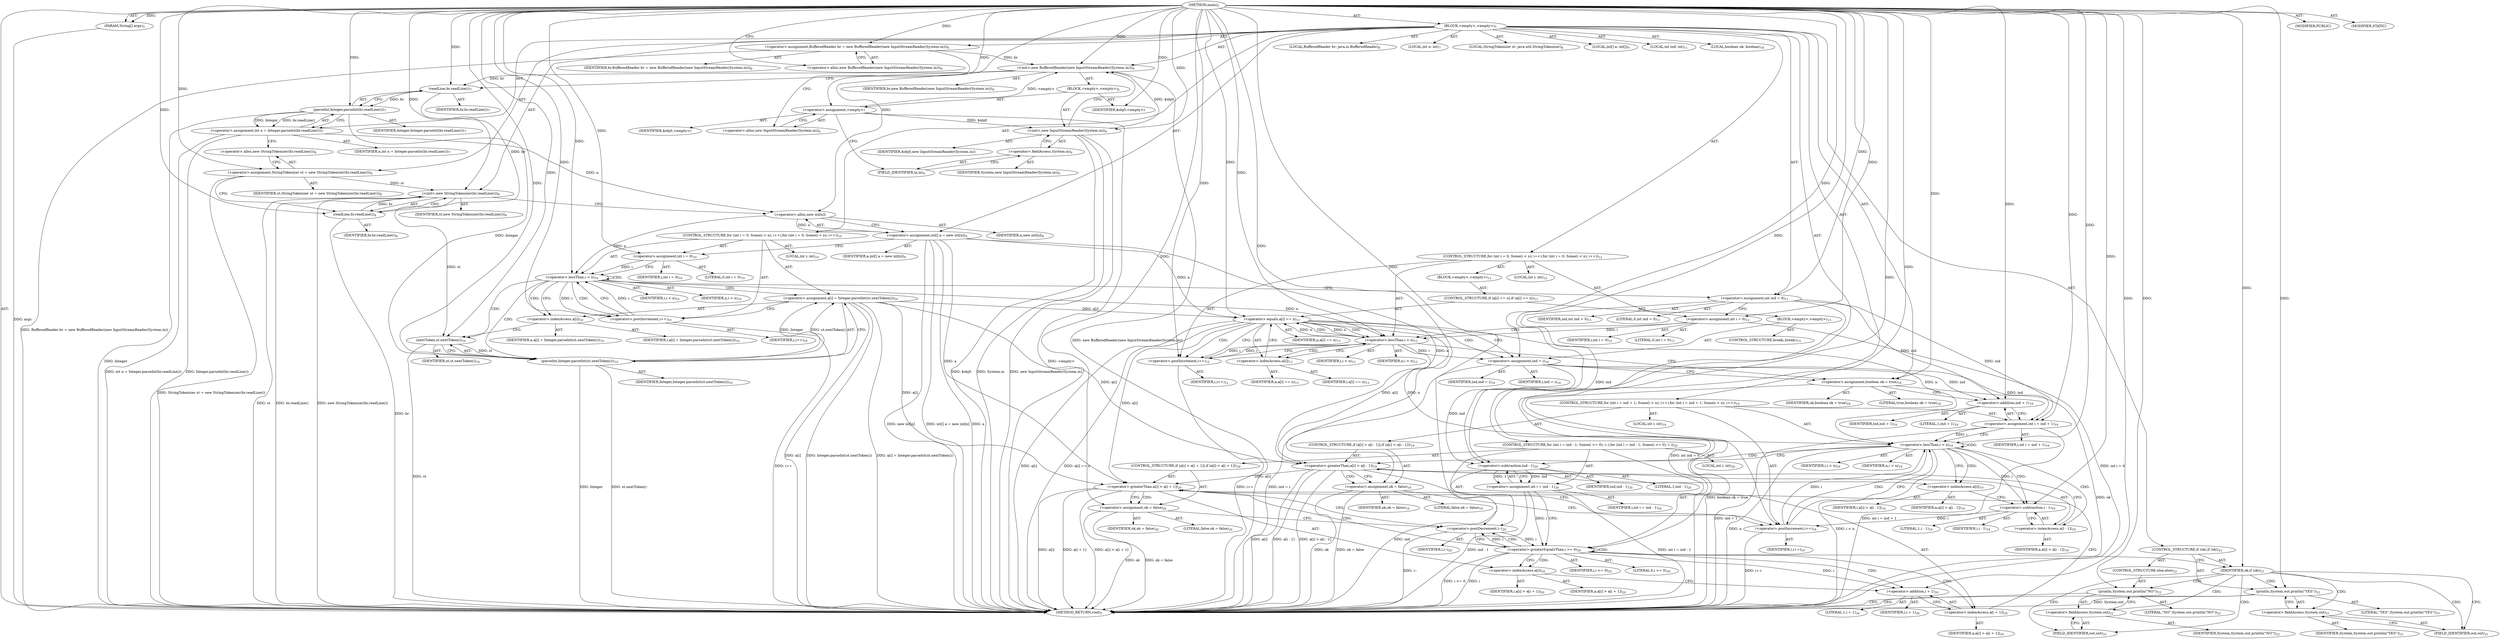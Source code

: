 digraph "main" {  
"21" [label = <(METHOD,main)<SUB>5</SUB>> ]
"22" [label = <(PARAM,String[] args)<SUB>5</SUB>> ]
"23" [label = <(BLOCK,&lt;empty&gt;,&lt;empty&gt;)<SUB>5</SUB>> ]
"4" [label = <(LOCAL,BufferedReader br: java.io.BufferedReader)<SUB>6</SUB>> ]
"24" [label = <(&lt;operator&gt;.assignment,BufferedReader br = new BufferedReader(new InputStreamReader(System.in)))<SUB>6</SUB>> ]
"25" [label = <(IDENTIFIER,br,BufferedReader br = new BufferedReader(new InputStreamReader(System.in)))<SUB>6</SUB>> ]
"26" [label = <(&lt;operator&gt;.alloc,new BufferedReader(new InputStreamReader(System.in)))<SUB>6</SUB>> ]
"27" [label = <(&lt;init&gt;,new BufferedReader(new InputStreamReader(System.in)))<SUB>6</SUB>> ]
"3" [label = <(IDENTIFIER,br,new BufferedReader(new InputStreamReader(System.in)))<SUB>6</SUB>> ]
"28" [label = <(BLOCK,&lt;empty&gt;,&lt;empty&gt;)<SUB>6</SUB>> ]
"29" [label = <(&lt;operator&gt;.assignment,&lt;empty&gt;)> ]
"30" [label = <(IDENTIFIER,$obj0,&lt;empty&gt;)> ]
"31" [label = <(&lt;operator&gt;.alloc,new InputStreamReader(System.in))<SUB>6</SUB>> ]
"32" [label = <(&lt;init&gt;,new InputStreamReader(System.in))<SUB>6</SUB>> ]
"33" [label = <(IDENTIFIER,$obj0,new InputStreamReader(System.in))> ]
"34" [label = <(&lt;operator&gt;.fieldAccess,System.in)<SUB>6</SUB>> ]
"35" [label = <(IDENTIFIER,System,new InputStreamReader(System.in))<SUB>6</SUB>> ]
"36" [label = <(FIELD_IDENTIFIER,in,in)<SUB>6</SUB>> ]
"37" [label = <(IDENTIFIER,$obj0,&lt;empty&gt;)> ]
"38" [label = <(LOCAL,int n: int)<SUB>7</SUB>> ]
"39" [label = <(&lt;operator&gt;.assignment,int n = Integer.parseInt(br.readLine()))<SUB>7</SUB>> ]
"40" [label = <(IDENTIFIER,n,int n = Integer.parseInt(br.readLine()))<SUB>7</SUB>> ]
"41" [label = <(parseInt,Integer.parseInt(br.readLine()))<SUB>7</SUB>> ]
"42" [label = <(IDENTIFIER,Integer,Integer.parseInt(br.readLine()))<SUB>7</SUB>> ]
"43" [label = <(readLine,br.readLine())<SUB>7</SUB>> ]
"44" [label = <(IDENTIFIER,br,br.readLine())<SUB>7</SUB>> ]
"6" [label = <(LOCAL,StringTokenizer st: java.util.StringTokenizer)<SUB>8</SUB>> ]
"45" [label = <(&lt;operator&gt;.assignment,StringTokenizer st = new StringTokenizer(br.readLine()))<SUB>8</SUB>> ]
"46" [label = <(IDENTIFIER,st,StringTokenizer st = new StringTokenizer(br.readLine()))<SUB>8</SUB>> ]
"47" [label = <(&lt;operator&gt;.alloc,new StringTokenizer(br.readLine()))<SUB>8</SUB>> ]
"48" [label = <(&lt;init&gt;,new StringTokenizer(br.readLine()))<SUB>8</SUB>> ]
"5" [label = <(IDENTIFIER,st,new StringTokenizer(br.readLine()))<SUB>8</SUB>> ]
"49" [label = <(readLine,br.readLine())<SUB>8</SUB>> ]
"50" [label = <(IDENTIFIER,br,br.readLine())<SUB>8</SUB>> ]
"51" [label = <(LOCAL,int[] a: int[])<SUB>9</SUB>> ]
"52" [label = <(&lt;operator&gt;.assignment,int[] a = new int[n])<SUB>9</SUB>> ]
"53" [label = <(IDENTIFIER,a,int[] a = new int[n])<SUB>9</SUB>> ]
"54" [label = <(&lt;operator&gt;.alloc,new int[n])> ]
"55" [label = <(IDENTIFIER,n,new int[n])<SUB>9</SUB>> ]
"56" [label = <(CONTROL_STRUCTURE,for (int i = 0; Some(i &lt; n); i++),for (int i = 0; Some(i &lt; n); i++))<SUB>10</SUB>> ]
"57" [label = <(LOCAL,int i: int)<SUB>10</SUB>> ]
"58" [label = <(&lt;operator&gt;.assignment,int i = 0)<SUB>10</SUB>> ]
"59" [label = <(IDENTIFIER,i,int i = 0)<SUB>10</SUB>> ]
"60" [label = <(LITERAL,0,int i = 0)<SUB>10</SUB>> ]
"61" [label = <(&lt;operator&gt;.lessThan,i &lt; n)<SUB>10</SUB>> ]
"62" [label = <(IDENTIFIER,i,i &lt; n)<SUB>10</SUB>> ]
"63" [label = <(IDENTIFIER,n,i &lt; n)<SUB>10</SUB>> ]
"64" [label = <(&lt;operator&gt;.postIncrement,i++)<SUB>10</SUB>> ]
"65" [label = <(IDENTIFIER,i,i++)<SUB>10</SUB>> ]
"66" [label = <(&lt;operator&gt;.assignment,a[i] = Integer.parseInt(st.nextToken()))<SUB>10</SUB>> ]
"67" [label = <(&lt;operator&gt;.indexAccess,a[i])<SUB>10</SUB>> ]
"68" [label = <(IDENTIFIER,a,a[i] = Integer.parseInt(st.nextToken()))<SUB>10</SUB>> ]
"69" [label = <(IDENTIFIER,i,a[i] = Integer.parseInt(st.nextToken()))<SUB>10</SUB>> ]
"70" [label = <(parseInt,Integer.parseInt(st.nextToken()))<SUB>10</SUB>> ]
"71" [label = <(IDENTIFIER,Integer,Integer.parseInt(st.nextToken()))<SUB>10</SUB>> ]
"72" [label = <(nextToken,st.nextToken())<SUB>10</SUB>> ]
"73" [label = <(IDENTIFIER,st,st.nextToken())<SUB>10</SUB>> ]
"74" [label = <(LOCAL,int ind: int)<SUB>11</SUB>> ]
"75" [label = <(&lt;operator&gt;.assignment,int ind = 0)<SUB>11</SUB>> ]
"76" [label = <(IDENTIFIER,ind,int ind = 0)<SUB>11</SUB>> ]
"77" [label = <(LITERAL,0,int ind = 0)<SUB>11</SUB>> ]
"78" [label = <(CONTROL_STRUCTURE,for (int i = 0; Some(i &lt; n); i++),for (int i = 0; Some(i &lt; n); i++))<SUB>12</SUB>> ]
"79" [label = <(LOCAL,int i: int)<SUB>12</SUB>> ]
"80" [label = <(&lt;operator&gt;.assignment,int i = 0)<SUB>12</SUB>> ]
"81" [label = <(IDENTIFIER,i,int i = 0)<SUB>12</SUB>> ]
"82" [label = <(LITERAL,0,int i = 0)<SUB>12</SUB>> ]
"83" [label = <(&lt;operator&gt;.lessThan,i &lt; n)<SUB>12</SUB>> ]
"84" [label = <(IDENTIFIER,i,i &lt; n)<SUB>12</SUB>> ]
"85" [label = <(IDENTIFIER,n,i &lt; n)<SUB>12</SUB>> ]
"86" [label = <(&lt;operator&gt;.postIncrement,i++)<SUB>12</SUB>> ]
"87" [label = <(IDENTIFIER,i,i++)<SUB>12</SUB>> ]
"88" [label = <(BLOCK,&lt;empty&gt;,&lt;empty&gt;)<SUB>12</SUB>> ]
"89" [label = <(CONTROL_STRUCTURE,if (a[i] == n),if (a[i] == n))<SUB>13</SUB>> ]
"90" [label = <(&lt;operator&gt;.equals,a[i] == n)<SUB>13</SUB>> ]
"91" [label = <(&lt;operator&gt;.indexAccess,a[i])<SUB>13</SUB>> ]
"92" [label = <(IDENTIFIER,a,a[i] == n)<SUB>13</SUB>> ]
"93" [label = <(IDENTIFIER,i,a[i] == n)<SUB>13</SUB>> ]
"94" [label = <(IDENTIFIER,n,a[i] == n)<SUB>13</SUB>> ]
"95" [label = <(BLOCK,&lt;empty&gt;,&lt;empty&gt;)<SUB>13</SUB>> ]
"96" [label = <(&lt;operator&gt;.assignment,ind = i)<SUB>14</SUB>> ]
"97" [label = <(IDENTIFIER,ind,ind = i)<SUB>14</SUB>> ]
"98" [label = <(IDENTIFIER,i,ind = i)<SUB>14</SUB>> ]
"99" [label = <(CONTROL_STRUCTURE,break;,break;)<SUB>15</SUB>> ]
"100" [label = <(LOCAL,boolean ok: boolean)<SUB>18</SUB>> ]
"101" [label = <(&lt;operator&gt;.assignment,boolean ok = true)<SUB>18</SUB>> ]
"102" [label = <(IDENTIFIER,ok,boolean ok = true)<SUB>18</SUB>> ]
"103" [label = <(LITERAL,true,boolean ok = true)<SUB>18</SUB>> ]
"104" [label = <(CONTROL_STRUCTURE,for (int i = ind + 1; Some(i &lt; n); i++),for (int i = ind + 1; Some(i &lt; n); i++))<SUB>19</SUB>> ]
"105" [label = <(LOCAL,int i: int)<SUB>19</SUB>> ]
"106" [label = <(&lt;operator&gt;.assignment,int i = ind + 1)<SUB>19</SUB>> ]
"107" [label = <(IDENTIFIER,i,int i = ind + 1)<SUB>19</SUB>> ]
"108" [label = <(&lt;operator&gt;.addition,ind + 1)<SUB>19</SUB>> ]
"109" [label = <(IDENTIFIER,ind,ind + 1)<SUB>19</SUB>> ]
"110" [label = <(LITERAL,1,ind + 1)<SUB>19</SUB>> ]
"111" [label = <(&lt;operator&gt;.lessThan,i &lt; n)<SUB>19</SUB>> ]
"112" [label = <(IDENTIFIER,i,i &lt; n)<SUB>19</SUB>> ]
"113" [label = <(IDENTIFIER,n,i &lt; n)<SUB>19</SUB>> ]
"114" [label = <(&lt;operator&gt;.postIncrement,i++)<SUB>19</SUB>> ]
"115" [label = <(IDENTIFIER,i,i++)<SUB>19</SUB>> ]
"116" [label = <(CONTROL_STRUCTURE,if (a[i] &gt; a[i - 1]),if (a[i] &gt; a[i - 1]))<SUB>19</SUB>> ]
"117" [label = <(&lt;operator&gt;.greaterThan,a[i] &gt; a[i - 1])<SUB>19</SUB>> ]
"118" [label = <(&lt;operator&gt;.indexAccess,a[i])<SUB>19</SUB>> ]
"119" [label = <(IDENTIFIER,a,a[i] &gt; a[i - 1])<SUB>19</SUB>> ]
"120" [label = <(IDENTIFIER,i,a[i] &gt; a[i - 1])<SUB>19</SUB>> ]
"121" [label = <(&lt;operator&gt;.indexAccess,a[i - 1])<SUB>19</SUB>> ]
"122" [label = <(IDENTIFIER,a,a[i] &gt; a[i - 1])<SUB>19</SUB>> ]
"123" [label = <(&lt;operator&gt;.subtraction,i - 1)<SUB>19</SUB>> ]
"124" [label = <(IDENTIFIER,i,i - 1)<SUB>19</SUB>> ]
"125" [label = <(LITERAL,1,i - 1)<SUB>19</SUB>> ]
"126" [label = <(&lt;operator&gt;.assignment,ok = false)<SUB>19</SUB>> ]
"127" [label = <(IDENTIFIER,ok,ok = false)<SUB>19</SUB>> ]
"128" [label = <(LITERAL,false,ok = false)<SUB>19</SUB>> ]
"129" [label = <(CONTROL_STRUCTURE,for (int i = ind - 1; Some(i &gt;= 0); i--),for (int i = ind - 1; Some(i &gt;= 0); i--))<SUB>20</SUB>> ]
"130" [label = <(LOCAL,int i: int)<SUB>20</SUB>> ]
"131" [label = <(&lt;operator&gt;.assignment,int i = ind - 1)<SUB>20</SUB>> ]
"132" [label = <(IDENTIFIER,i,int i = ind - 1)<SUB>20</SUB>> ]
"133" [label = <(&lt;operator&gt;.subtraction,ind - 1)<SUB>20</SUB>> ]
"134" [label = <(IDENTIFIER,ind,ind - 1)<SUB>20</SUB>> ]
"135" [label = <(LITERAL,1,ind - 1)<SUB>20</SUB>> ]
"136" [label = <(&lt;operator&gt;.greaterEqualsThan,i &gt;= 0)<SUB>20</SUB>> ]
"137" [label = <(IDENTIFIER,i,i &gt;= 0)<SUB>20</SUB>> ]
"138" [label = <(LITERAL,0,i &gt;= 0)<SUB>20</SUB>> ]
"139" [label = <(&lt;operator&gt;.postDecrement,i--)<SUB>20</SUB>> ]
"140" [label = <(IDENTIFIER,i,i--)<SUB>20</SUB>> ]
"141" [label = <(CONTROL_STRUCTURE,if (a[i] &gt; a[i + 1]),if (a[i] &gt; a[i + 1]))<SUB>20</SUB>> ]
"142" [label = <(&lt;operator&gt;.greaterThan,a[i] &gt; a[i + 1])<SUB>20</SUB>> ]
"143" [label = <(&lt;operator&gt;.indexAccess,a[i])<SUB>20</SUB>> ]
"144" [label = <(IDENTIFIER,a,a[i] &gt; a[i + 1])<SUB>20</SUB>> ]
"145" [label = <(IDENTIFIER,i,a[i] &gt; a[i + 1])<SUB>20</SUB>> ]
"146" [label = <(&lt;operator&gt;.indexAccess,a[i + 1])<SUB>20</SUB>> ]
"147" [label = <(IDENTIFIER,a,a[i] &gt; a[i + 1])<SUB>20</SUB>> ]
"148" [label = <(&lt;operator&gt;.addition,i + 1)<SUB>20</SUB>> ]
"149" [label = <(IDENTIFIER,i,i + 1)<SUB>20</SUB>> ]
"150" [label = <(LITERAL,1,i + 1)<SUB>20</SUB>> ]
"151" [label = <(&lt;operator&gt;.assignment,ok = false)<SUB>20</SUB>> ]
"152" [label = <(IDENTIFIER,ok,ok = false)<SUB>20</SUB>> ]
"153" [label = <(LITERAL,false,ok = false)<SUB>20</SUB>> ]
"154" [label = <(CONTROL_STRUCTURE,if (ok),if (ok))<SUB>21</SUB>> ]
"155" [label = <(IDENTIFIER,ok,if (ok))<SUB>21</SUB>> ]
"156" [label = <(println,System.out.println(&quot;YES&quot;))<SUB>21</SUB>> ]
"157" [label = <(&lt;operator&gt;.fieldAccess,System.out)<SUB>21</SUB>> ]
"158" [label = <(IDENTIFIER,System,System.out.println(&quot;YES&quot;))<SUB>21</SUB>> ]
"159" [label = <(FIELD_IDENTIFIER,out,out)<SUB>21</SUB>> ]
"160" [label = <(LITERAL,&quot;YES&quot;,System.out.println(&quot;YES&quot;))<SUB>21</SUB>> ]
"161" [label = <(CONTROL_STRUCTURE,else,else)<SUB>22</SUB>> ]
"162" [label = <(println,System.out.println(&quot;NO&quot;))<SUB>22</SUB>> ]
"163" [label = <(&lt;operator&gt;.fieldAccess,System.out)<SUB>22</SUB>> ]
"164" [label = <(IDENTIFIER,System,System.out.println(&quot;NO&quot;))<SUB>22</SUB>> ]
"165" [label = <(FIELD_IDENTIFIER,out,out)<SUB>22</SUB>> ]
"166" [label = <(LITERAL,&quot;NO&quot;,System.out.println(&quot;NO&quot;))<SUB>22</SUB>> ]
"167" [label = <(MODIFIER,PUBLIC)> ]
"168" [label = <(MODIFIER,STATIC)> ]
"169" [label = <(METHOD_RETURN,void)<SUB>5</SUB>> ]
  "21" -> "22"  [ label = "AST: "] 
  "21" -> "23"  [ label = "AST: "] 
  "21" -> "167"  [ label = "AST: "] 
  "21" -> "168"  [ label = "AST: "] 
  "21" -> "169"  [ label = "AST: "] 
  "23" -> "4"  [ label = "AST: "] 
  "23" -> "24"  [ label = "AST: "] 
  "23" -> "27"  [ label = "AST: "] 
  "23" -> "38"  [ label = "AST: "] 
  "23" -> "39"  [ label = "AST: "] 
  "23" -> "6"  [ label = "AST: "] 
  "23" -> "45"  [ label = "AST: "] 
  "23" -> "48"  [ label = "AST: "] 
  "23" -> "51"  [ label = "AST: "] 
  "23" -> "52"  [ label = "AST: "] 
  "23" -> "56"  [ label = "AST: "] 
  "23" -> "74"  [ label = "AST: "] 
  "23" -> "75"  [ label = "AST: "] 
  "23" -> "78"  [ label = "AST: "] 
  "23" -> "100"  [ label = "AST: "] 
  "23" -> "101"  [ label = "AST: "] 
  "23" -> "104"  [ label = "AST: "] 
  "23" -> "129"  [ label = "AST: "] 
  "23" -> "154"  [ label = "AST: "] 
  "24" -> "25"  [ label = "AST: "] 
  "24" -> "26"  [ label = "AST: "] 
  "27" -> "3"  [ label = "AST: "] 
  "27" -> "28"  [ label = "AST: "] 
  "28" -> "29"  [ label = "AST: "] 
  "28" -> "32"  [ label = "AST: "] 
  "28" -> "37"  [ label = "AST: "] 
  "29" -> "30"  [ label = "AST: "] 
  "29" -> "31"  [ label = "AST: "] 
  "32" -> "33"  [ label = "AST: "] 
  "32" -> "34"  [ label = "AST: "] 
  "34" -> "35"  [ label = "AST: "] 
  "34" -> "36"  [ label = "AST: "] 
  "39" -> "40"  [ label = "AST: "] 
  "39" -> "41"  [ label = "AST: "] 
  "41" -> "42"  [ label = "AST: "] 
  "41" -> "43"  [ label = "AST: "] 
  "43" -> "44"  [ label = "AST: "] 
  "45" -> "46"  [ label = "AST: "] 
  "45" -> "47"  [ label = "AST: "] 
  "48" -> "5"  [ label = "AST: "] 
  "48" -> "49"  [ label = "AST: "] 
  "49" -> "50"  [ label = "AST: "] 
  "52" -> "53"  [ label = "AST: "] 
  "52" -> "54"  [ label = "AST: "] 
  "54" -> "55"  [ label = "AST: "] 
  "56" -> "57"  [ label = "AST: "] 
  "56" -> "58"  [ label = "AST: "] 
  "56" -> "61"  [ label = "AST: "] 
  "56" -> "64"  [ label = "AST: "] 
  "56" -> "66"  [ label = "AST: "] 
  "58" -> "59"  [ label = "AST: "] 
  "58" -> "60"  [ label = "AST: "] 
  "61" -> "62"  [ label = "AST: "] 
  "61" -> "63"  [ label = "AST: "] 
  "64" -> "65"  [ label = "AST: "] 
  "66" -> "67"  [ label = "AST: "] 
  "66" -> "70"  [ label = "AST: "] 
  "67" -> "68"  [ label = "AST: "] 
  "67" -> "69"  [ label = "AST: "] 
  "70" -> "71"  [ label = "AST: "] 
  "70" -> "72"  [ label = "AST: "] 
  "72" -> "73"  [ label = "AST: "] 
  "75" -> "76"  [ label = "AST: "] 
  "75" -> "77"  [ label = "AST: "] 
  "78" -> "79"  [ label = "AST: "] 
  "78" -> "80"  [ label = "AST: "] 
  "78" -> "83"  [ label = "AST: "] 
  "78" -> "86"  [ label = "AST: "] 
  "78" -> "88"  [ label = "AST: "] 
  "80" -> "81"  [ label = "AST: "] 
  "80" -> "82"  [ label = "AST: "] 
  "83" -> "84"  [ label = "AST: "] 
  "83" -> "85"  [ label = "AST: "] 
  "86" -> "87"  [ label = "AST: "] 
  "88" -> "89"  [ label = "AST: "] 
  "89" -> "90"  [ label = "AST: "] 
  "89" -> "95"  [ label = "AST: "] 
  "90" -> "91"  [ label = "AST: "] 
  "90" -> "94"  [ label = "AST: "] 
  "91" -> "92"  [ label = "AST: "] 
  "91" -> "93"  [ label = "AST: "] 
  "95" -> "96"  [ label = "AST: "] 
  "95" -> "99"  [ label = "AST: "] 
  "96" -> "97"  [ label = "AST: "] 
  "96" -> "98"  [ label = "AST: "] 
  "101" -> "102"  [ label = "AST: "] 
  "101" -> "103"  [ label = "AST: "] 
  "104" -> "105"  [ label = "AST: "] 
  "104" -> "106"  [ label = "AST: "] 
  "104" -> "111"  [ label = "AST: "] 
  "104" -> "114"  [ label = "AST: "] 
  "104" -> "116"  [ label = "AST: "] 
  "106" -> "107"  [ label = "AST: "] 
  "106" -> "108"  [ label = "AST: "] 
  "108" -> "109"  [ label = "AST: "] 
  "108" -> "110"  [ label = "AST: "] 
  "111" -> "112"  [ label = "AST: "] 
  "111" -> "113"  [ label = "AST: "] 
  "114" -> "115"  [ label = "AST: "] 
  "116" -> "117"  [ label = "AST: "] 
  "116" -> "126"  [ label = "AST: "] 
  "117" -> "118"  [ label = "AST: "] 
  "117" -> "121"  [ label = "AST: "] 
  "118" -> "119"  [ label = "AST: "] 
  "118" -> "120"  [ label = "AST: "] 
  "121" -> "122"  [ label = "AST: "] 
  "121" -> "123"  [ label = "AST: "] 
  "123" -> "124"  [ label = "AST: "] 
  "123" -> "125"  [ label = "AST: "] 
  "126" -> "127"  [ label = "AST: "] 
  "126" -> "128"  [ label = "AST: "] 
  "129" -> "130"  [ label = "AST: "] 
  "129" -> "131"  [ label = "AST: "] 
  "129" -> "136"  [ label = "AST: "] 
  "129" -> "139"  [ label = "AST: "] 
  "129" -> "141"  [ label = "AST: "] 
  "131" -> "132"  [ label = "AST: "] 
  "131" -> "133"  [ label = "AST: "] 
  "133" -> "134"  [ label = "AST: "] 
  "133" -> "135"  [ label = "AST: "] 
  "136" -> "137"  [ label = "AST: "] 
  "136" -> "138"  [ label = "AST: "] 
  "139" -> "140"  [ label = "AST: "] 
  "141" -> "142"  [ label = "AST: "] 
  "141" -> "151"  [ label = "AST: "] 
  "142" -> "143"  [ label = "AST: "] 
  "142" -> "146"  [ label = "AST: "] 
  "143" -> "144"  [ label = "AST: "] 
  "143" -> "145"  [ label = "AST: "] 
  "146" -> "147"  [ label = "AST: "] 
  "146" -> "148"  [ label = "AST: "] 
  "148" -> "149"  [ label = "AST: "] 
  "148" -> "150"  [ label = "AST: "] 
  "151" -> "152"  [ label = "AST: "] 
  "151" -> "153"  [ label = "AST: "] 
  "154" -> "155"  [ label = "AST: "] 
  "154" -> "156"  [ label = "AST: "] 
  "154" -> "161"  [ label = "AST: "] 
  "156" -> "157"  [ label = "AST: "] 
  "156" -> "160"  [ label = "AST: "] 
  "157" -> "158"  [ label = "AST: "] 
  "157" -> "159"  [ label = "AST: "] 
  "161" -> "162"  [ label = "AST: "] 
  "162" -> "163"  [ label = "AST: "] 
  "162" -> "166"  [ label = "AST: "] 
  "163" -> "164"  [ label = "AST: "] 
  "163" -> "165"  [ label = "AST: "] 
  "24" -> "31"  [ label = "CFG: "] 
  "27" -> "43"  [ label = "CFG: "] 
  "39" -> "47"  [ label = "CFG: "] 
  "45" -> "49"  [ label = "CFG: "] 
  "48" -> "54"  [ label = "CFG: "] 
  "52" -> "58"  [ label = "CFG: "] 
  "75" -> "80"  [ label = "CFG: "] 
  "101" -> "108"  [ label = "CFG: "] 
  "26" -> "24"  [ label = "CFG: "] 
  "41" -> "39"  [ label = "CFG: "] 
  "47" -> "45"  [ label = "CFG: "] 
  "49" -> "48"  [ label = "CFG: "] 
  "54" -> "52"  [ label = "CFG: "] 
  "58" -> "61"  [ label = "CFG: "] 
  "61" -> "67"  [ label = "CFG: "] 
  "61" -> "75"  [ label = "CFG: "] 
  "64" -> "61"  [ label = "CFG: "] 
  "66" -> "64"  [ label = "CFG: "] 
  "80" -> "83"  [ label = "CFG: "] 
  "83" -> "91"  [ label = "CFG: "] 
  "83" -> "101"  [ label = "CFG: "] 
  "86" -> "83"  [ label = "CFG: "] 
  "106" -> "111"  [ label = "CFG: "] 
  "111" -> "118"  [ label = "CFG: "] 
  "111" -> "133"  [ label = "CFG: "] 
  "114" -> "111"  [ label = "CFG: "] 
  "131" -> "136"  [ label = "CFG: "] 
  "136" -> "155"  [ label = "CFG: "] 
  "136" -> "143"  [ label = "CFG: "] 
  "139" -> "136"  [ label = "CFG: "] 
  "155" -> "159"  [ label = "CFG: "] 
  "155" -> "165"  [ label = "CFG: "] 
  "156" -> "169"  [ label = "CFG: "] 
  "29" -> "36"  [ label = "CFG: "] 
  "32" -> "27"  [ label = "CFG: "] 
  "43" -> "41"  [ label = "CFG: "] 
  "67" -> "72"  [ label = "CFG: "] 
  "70" -> "66"  [ label = "CFG: "] 
  "108" -> "106"  [ label = "CFG: "] 
  "117" -> "126"  [ label = "CFG: "] 
  "117" -> "114"  [ label = "CFG: "] 
  "126" -> "114"  [ label = "CFG: "] 
  "133" -> "131"  [ label = "CFG: "] 
  "142" -> "151"  [ label = "CFG: "] 
  "142" -> "139"  [ label = "CFG: "] 
  "151" -> "139"  [ label = "CFG: "] 
  "157" -> "156"  [ label = "CFG: "] 
  "162" -> "169"  [ label = "CFG: "] 
  "31" -> "29"  [ label = "CFG: "] 
  "34" -> "32"  [ label = "CFG: "] 
  "72" -> "70"  [ label = "CFG: "] 
  "90" -> "96"  [ label = "CFG: "] 
  "90" -> "86"  [ label = "CFG: "] 
  "118" -> "123"  [ label = "CFG: "] 
  "121" -> "117"  [ label = "CFG: "] 
  "143" -> "148"  [ label = "CFG: "] 
  "146" -> "142"  [ label = "CFG: "] 
  "159" -> "157"  [ label = "CFG: "] 
  "163" -> "162"  [ label = "CFG: "] 
  "36" -> "34"  [ label = "CFG: "] 
  "91" -> "90"  [ label = "CFG: "] 
  "96" -> "101"  [ label = "CFG: "] 
  "123" -> "121"  [ label = "CFG: "] 
  "148" -> "146"  [ label = "CFG: "] 
  "165" -> "163"  [ label = "CFG: "] 
  "21" -> "26"  [ label = "CFG: "] 
  "22" -> "169"  [ label = "DDG: args"] 
  "24" -> "169"  [ label = "DDG: BufferedReader br = new BufferedReader(new InputStreamReader(System.in))"] 
  "29" -> "169"  [ label = "DDG: &lt;empty&gt;"] 
  "32" -> "169"  [ label = "DDG: $obj0"] 
  "32" -> "169"  [ label = "DDG: System.in"] 
  "32" -> "169"  [ label = "DDG: new InputStreamReader(System.in)"] 
  "27" -> "169"  [ label = "DDG: new BufferedReader(new InputStreamReader(System.in))"] 
  "41" -> "169"  [ label = "DDG: Integer"] 
  "39" -> "169"  [ label = "DDG: Integer.parseInt(br.readLine())"] 
  "39" -> "169"  [ label = "DDG: int n = Integer.parseInt(br.readLine())"] 
  "45" -> "169"  [ label = "DDG: StringTokenizer st = new StringTokenizer(br.readLine())"] 
  "48" -> "169"  [ label = "DDG: st"] 
  "49" -> "169"  [ label = "DDG: br"] 
  "48" -> "169"  [ label = "DDG: br.readLine()"] 
  "48" -> "169"  [ label = "DDG: new StringTokenizer(br.readLine())"] 
  "52" -> "169"  [ label = "DDG: a"] 
  "52" -> "169"  [ label = "DDG: new int[n]"] 
  "52" -> "169"  [ label = "DDG: int[] a = new int[n]"] 
  "75" -> "169"  [ label = "DDG: int ind = 0"] 
  "80" -> "169"  [ label = "DDG: int i = 0"] 
  "90" -> "169"  [ label = "DDG: a[i]"] 
  "90" -> "169"  [ label = "DDG: a[i] == n"] 
  "86" -> "169"  [ label = "DDG: i++"] 
  "96" -> "169"  [ label = "DDG: ind = i"] 
  "101" -> "169"  [ label = "DDG: ok"] 
  "101" -> "169"  [ label = "DDG: boolean ok = true"] 
  "106" -> "169"  [ label = "DDG: ind + 1"] 
  "106" -> "169"  [ label = "DDG: int i = ind + 1"] 
  "111" -> "169"  [ label = "DDG: n"] 
  "111" -> "169"  [ label = "DDG: i &lt; n"] 
  "133" -> "169"  [ label = "DDG: ind"] 
  "131" -> "169"  [ label = "DDG: ind - 1"] 
  "131" -> "169"  [ label = "DDG: int i = ind - 1"] 
  "136" -> "169"  [ label = "DDG: i"] 
  "136" -> "169"  [ label = "DDG: i &gt;= 0"] 
  "156" -> "169"  [ label = "DDG: System.out"] 
  "142" -> "169"  [ label = "DDG: a[i]"] 
  "142" -> "169"  [ label = "DDG: a[i + 1]"] 
  "142" -> "169"  [ label = "DDG: a[i] &gt; a[i + 1]"] 
  "151" -> "169"  [ label = "DDG: ok"] 
  "151" -> "169"  [ label = "DDG: ok = false"] 
  "139" -> "169"  [ label = "DDG: i--"] 
  "117" -> "169"  [ label = "DDG: a[i]"] 
  "117" -> "169"  [ label = "DDG: a[i - 1]"] 
  "117" -> "169"  [ label = "DDG: a[i] &gt; a[i - 1]"] 
  "126" -> "169"  [ label = "DDG: ok"] 
  "126" -> "169"  [ label = "DDG: ok = false"] 
  "114" -> "169"  [ label = "DDG: i++"] 
  "66" -> "169"  [ label = "DDG: a[i]"] 
  "70" -> "169"  [ label = "DDG: Integer"] 
  "72" -> "169"  [ label = "DDG: st"] 
  "70" -> "169"  [ label = "DDG: st.nextToken()"] 
  "66" -> "169"  [ label = "DDG: Integer.parseInt(st.nextToken())"] 
  "66" -> "169"  [ label = "DDG: a[i] = Integer.parseInt(st.nextToken())"] 
  "64" -> "169"  [ label = "DDG: i++"] 
  "21" -> "22"  [ label = "DDG: "] 
  "21" -> "24"  [ label = "DDG: "] 
  "41" -> "39"  [ label = "DDG: Integer"] 
  "41" -> "39"  [ label = "DDG: br.readLine()"] 
  "21" -> "45"  [ label = "DDG: "] 
  "54" -> "52"  [ label = "DDG: n"] 
  "21" -> "75"  [ label = "DDG: "] 
  "21" -> "101"  [ label = "DDG: "] 
  "24" -> "27"  [ label = "DDG: br"] 
  "21" -> "27"  [ label = "DDG: "] 
  "29" -> "27"  [ label = "DDG: &lt;empty&gt;"] 
  "32" -> "27"  [ label = "DDG: $obj0"] 
  "45" -> "48"  [ label = "DDG: st"] 
  "21" -> "48"  [ label = "DDG: "] 
  "49" -> "48"  [ label = "DDG: br"] 
  "21" -> "58"  [ label = "DDG: "] 
  "70" -> "66"  [ label = "DDG: Integer"] 
  "70" -> "66"  [ label = "DDG: st.nextToken()"] 
  "21" -> "80"  [ label = "DDG: "] 
  "75" -> "106"  [ label = "DDG: ind"] 
  "96" -> "106"  [ label = "DDG: ind"] 
  "21" -> "106"  [ label = "DDG: "] 
  "133" -> "131"  [ label = "DDG: ind"] 
  "133" -> "131"  [ label = "DDG: 1"] 
  "21" -> "155"  [ label = "DDG: "] 
  "21" -> "29"  [ label = "DDG: "] 
  "21" -> "37"  [ label = "DDG: "] 
  "21" -> "41"  [ label = "DDG: "] 
  "43" -> "41"  [ label = "DDG: br"] 
  "43" -> "49"  [ label = "DDG: br"] 
  "21" -> "49"  [ label = "DDG: "] 
  "39" -> "54"  [ label = "DDG: n"] 
  "21" -> "54"  [ label = "DDG: "] 
  "58" -> "61"  [ label = "DDG: i"] 
  "64" -> "61"  [ label = "DDG: i"] 
  "21" -> "61"  [ label = "DDG: "] 
  "54" -> "61"  [ label = "DDG: n"] 
  "61" -> "64"  [ label = "DDG: i"] 
  "21" -> "64"  [ label = "DDG: "] 
  "80" -> "83"  [ label = "DDG: i"] 
  "86" -> "83"  [ label = "DDG: i"] 
  "21" -> "83"  [ label = "DDG: "] 
  "61" -> "83"  [ label = "DDG: n"] 
  "90" -> "83"  [ label = "DDG: n"] 
  "83" -> "86"  [ label = "DDG: i"] 
  "21" -> "86"  [ label = "DDG: "] 
  "106" -> "111"  [ label = "DDG: i"] 
  "114" -> "111"  [ label = "DDG: i"] 
  "21" -> "111"  [ label = "DDG: "] 
  "83" -> "111"  [ label = "DDG: n"] 
  "90" -> "111"  [ label = "DDG: n"] 
  "123" -> "114"  [ label = "DDG: i"] 
  "21" -> "114"  [ label = "DDG: "] 
  "21" -> "126"  [ label = "DDG: "] 
  "131" -> "136"  [ label = "DDG: i"] 
  "139" -> "136"  [ label = "DDG: i"] 
  "21" -> "136"  [ label = "DDG: "] 
  "21" -> "139"  [ label = "DDG: "] 
  "136" -> "139"  [ label = "DDG: i"] 
  "21" -> "151"  [ label = "DDG: "] 
  "21" -> "156"  [ label = "DDG: "] 
  "29" -> "32"  [ label = "DDG: $obj0"] 
  "21" -> "32"  [ label = "DDG: "] 
  "27" -> "43"  [ label = "DDG: br"] 
  "21" -> "43"  [ label = "DDG: "] 
  "41" -> "70"  [ label = "DDG: Integer"] 
  "21" -> "70"  [ label = "DDG: "] 
  "72" -> "70"  [ label = "DDG: st"] 
  "75" -> "108"  [ label = "DDG: ind"] 
  "96" -> "108"  [ label = "DDG: ind"] 
  "21" -> "108"  [ label = "DDG: "] 
  "52" -> "117"  [ label = "DDG: a"] 
  "90" -> "117"  [ label = "DDG: a[i]"] 
  "66" -> "117"  [ label = "DDG: a[i]"] 
  "21" -> "133"  [ label = "DDG: "] 
  "75" -> "133"  [ label = "DDG: ind"] 
  "96" -> "133"  [ label = "DDG: ind"] 
  "52" -> "142"  [ label = "DDG: a"] 
  "90" -> "142"  [ label = "DDG: a[i]"] 
  "117" -> "142"  [ label = "DDG: a[i]"] 
  "66" -> "142"  [ label = "DDG: a[i]"] 
  "21" -> "162"  [ label = "DDG: "] 
  "48" -> "72"  [ label = "DDG: st"] 
  "21" -> "72"  [ label = "DDG: "] 
  "52" -> "90"  [ label = "DDG: a"] 
  "66" -> "90"  [ label = "DDG: a[i]"] 
  "83" -> "90"  [ label = "DDG: n"] 
  "21" -> "90"  [ label = "DDG: "] 
  "83" -> "96"  [ label = "DDG: i"] 
  "21" -> "96"  [ label = "DDG: "] 
  "111" -> "123"  [ label = "DDG: i"] 
  "21" -> "123"  [ label = "DDG: "] 
  "136" -> "148"  [ label = "DDG: i"] 
  "21" -> "148"  [ label = "DDG: "] 
  "61" -> "64"  [ label = "CDG: "] 
  "61" -> "66"  [ label = "CDG: "] 
  "61" -> "72"  [ label = "CDG: "] 
  "61" -> "67"  [ label = "CDG: "] 
  "61" -> "61"  [ label = "CDG: "] 
  "61" -> "70"  [ label = "CDG: "] 
  "83" -> "91"  [ label = "CDG: "] 
  "83" -> "90"  [ label = "CDG: "] 
  "111" -> "114"  [ label = "CDG: "] 
  "111" -> "121"  [ label = "CDG: "] 
  "111" -> "123"  [ label = "CDG: "] 
  "111" -> "118"  [ label = "CDG: "] 
  "111" -> "117"  [ label = "CDG: "] 
  "111" -> "111"  [ label = "CDG: "] 
  "136" -> "136"  [ label = "CDG: "] 
  "136" -> "146"  [ label = "CDG: "] 
  "136" -> "142"  [ label = "CDG: "] 
  "136" -> "148"  [ label = "CDG: "] 
  "136" -> "143"  [ label = "CDG: "] 
  "136" -> "139"  [ label = "CDG: "] 
  "155" -> "163"  [ label = "CDG: "] 
  "155" -> "162"  [ label = "CDG: "] 
  "155" -> "157"  [ label = "CDG: "] 
  "155" -> "159"  [ label = "CDG: "] 
  "155" -> "165"  [ label = "CDG: "] 
  "155" -> "156"  [ label = "CDG: "] 
  "117" -> "126"  [ label = "CDG: "] 
  "142" -> "151"  [ label = "CDG: "] 
  "90" -> "96"  [ label = "CDG: "] 
  "90" -> "83"  [ label = "CDG: "] 
  "90" -> "86"  [ label = "CDG: "] 
}

